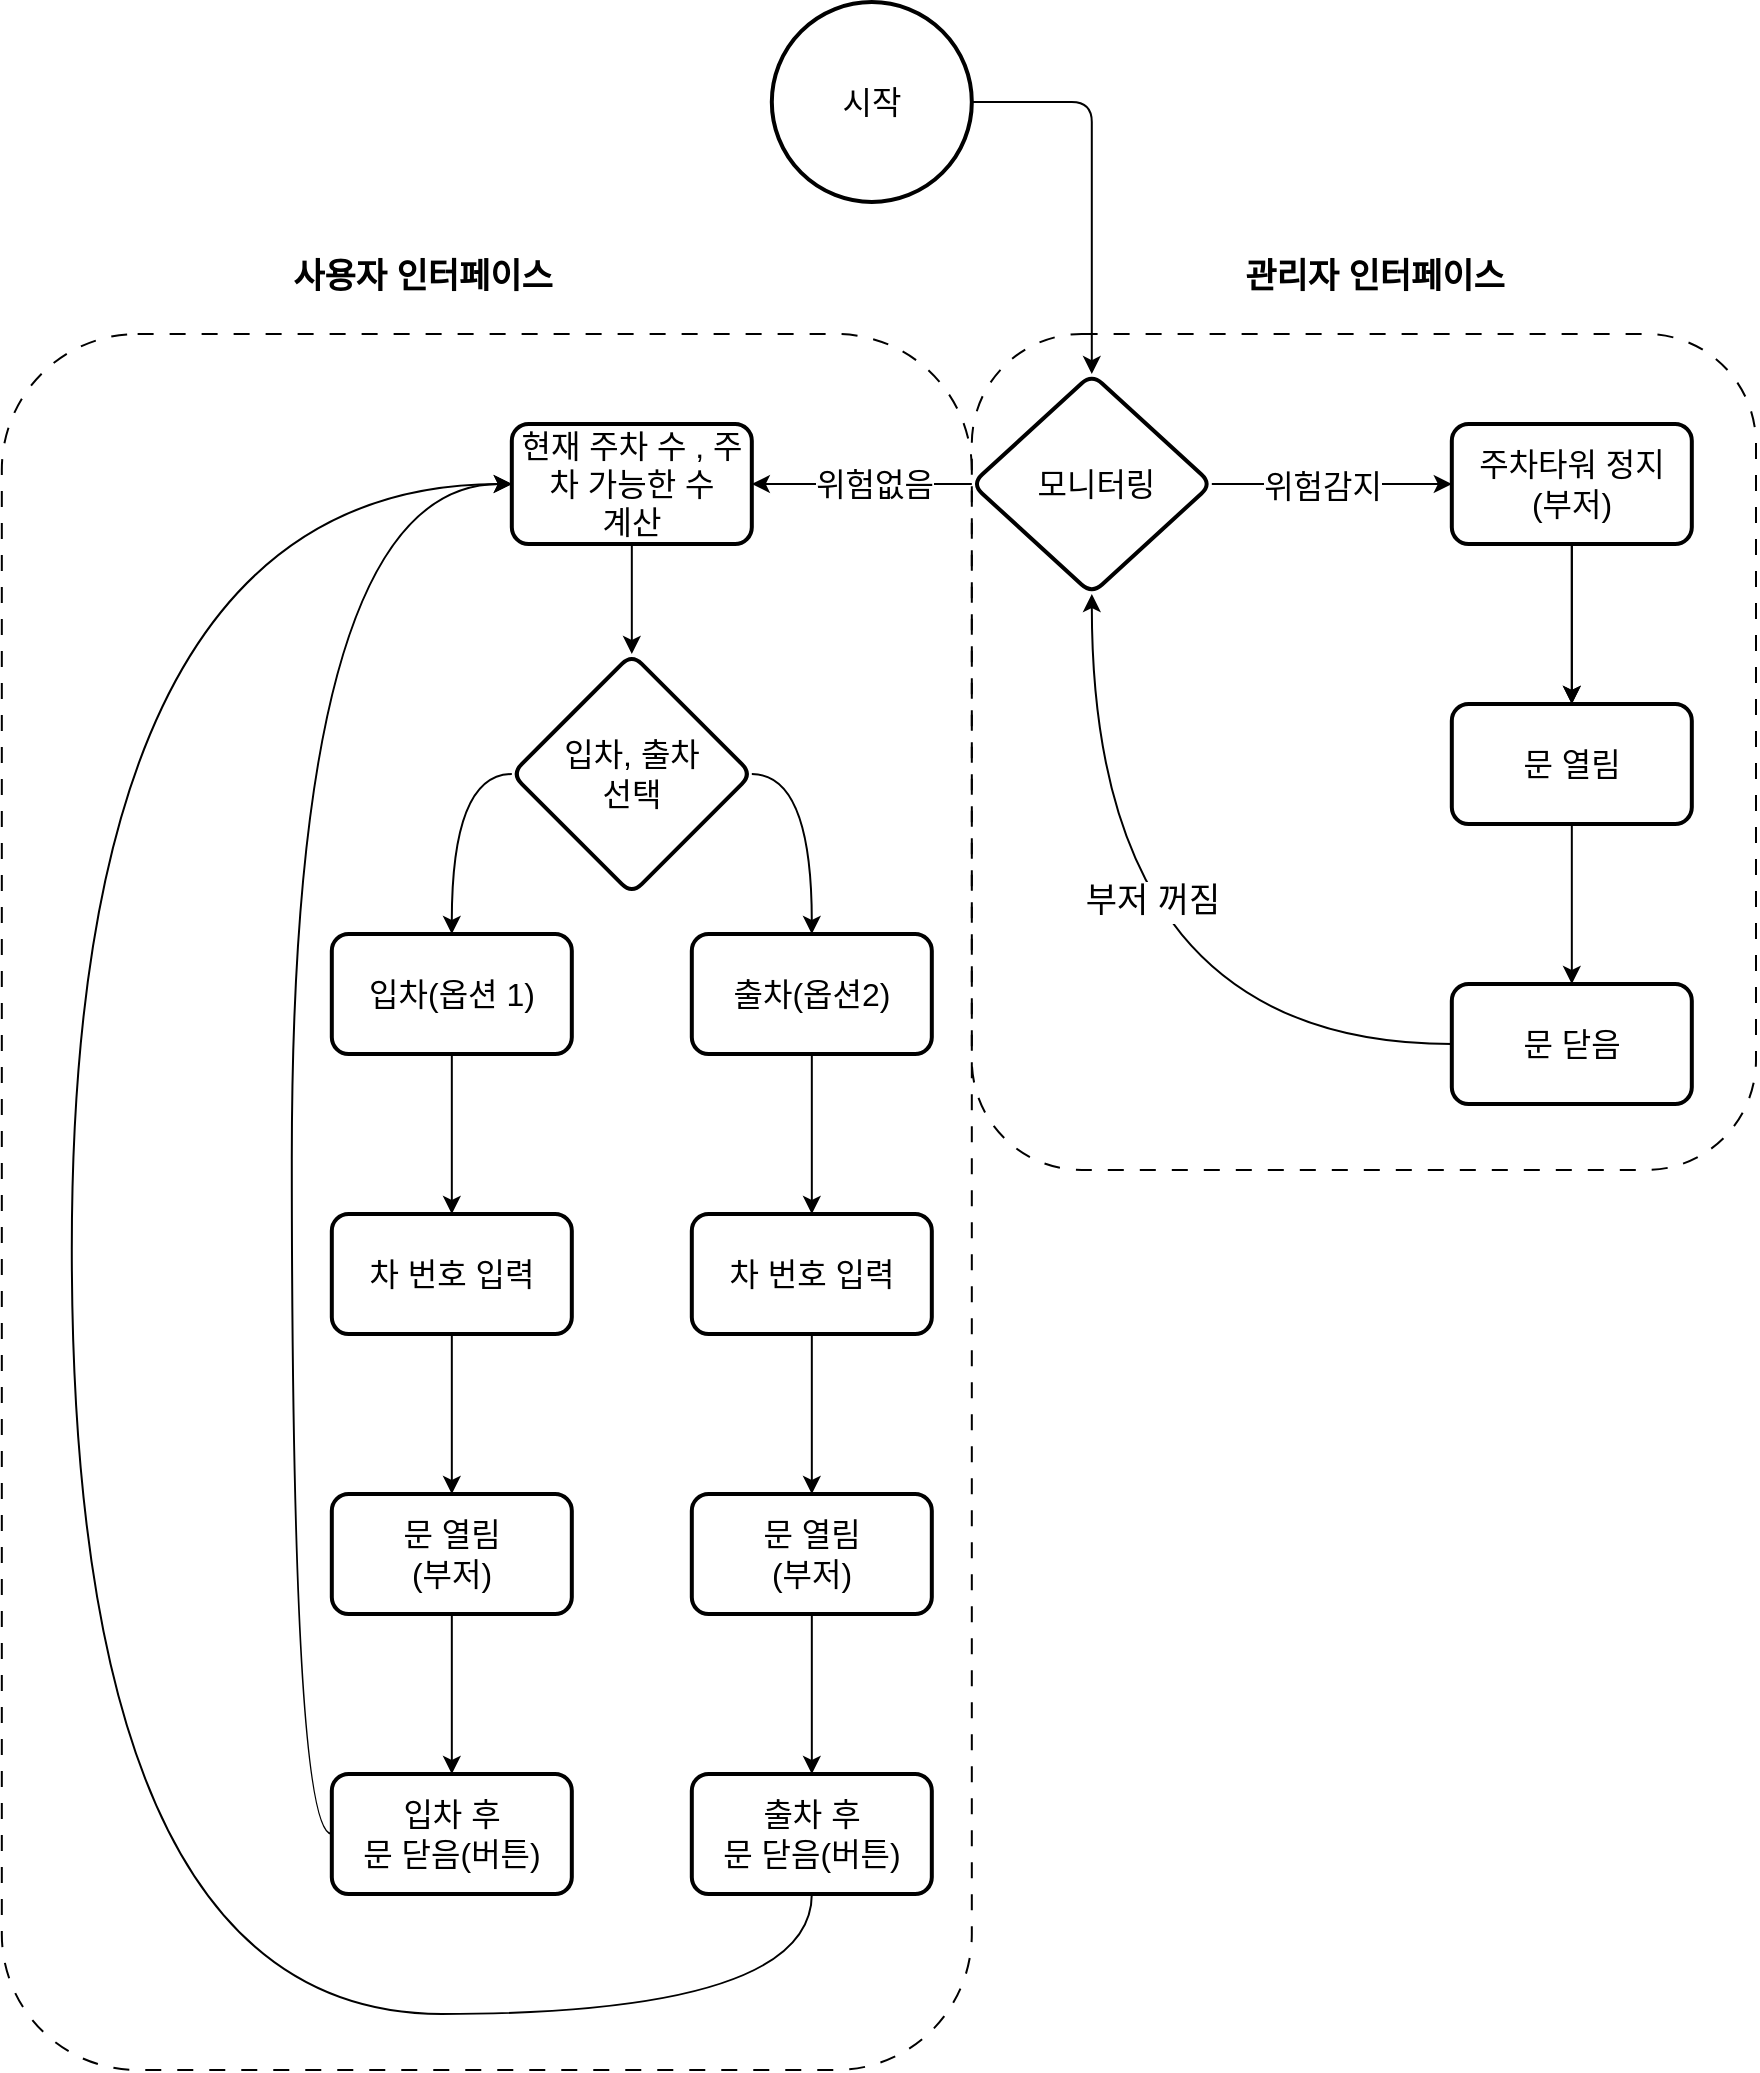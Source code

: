 <mxfile version="24.7.17">
  <diagram name="Page-1" id="74e2e168-ea6b-b213-b513-2b3c1d86103e">
    <mxGraphModel dx="1569" dy="1183" grid="0" gridSize="10" guides="1" tooltips="1" connect="1" arrows="1" fold="1" page="0" pageScale="1" pageWidth="1100" pageHeight="850" background="none" math="0" shadow="0">
      <root>
        <mxCell id="0" />
        <mxCell id="1" parent="0" />
        <mxCell id="m1rOK3dyOLun7e9Ay79T-4" value="" style="edgeStyle=orthogonalEdgeStyle;rounded=0;orthogonalLoop=1;jettySize=auto;html=1;exitX=1;exitY=0.5;exitDx=0;exitDy=0;curved=1;fontSize=16;" parent="1" source="m1rOK3dyOLun7e9Ay79T-23" target="m1rOK3dyOLun7e9Ay79T-3" edge="1">
          <mxGeometry relative="1" as="geometry">
            <mxPoint x="419.91" y="470" as="sourcePoint" />
          </mxGeometry>
        </mxCell>
        <mxCell id="m1rOK3dyOLun7e9Ay79T-6" style="edgeStyle=orthogonalEdgeStyle;rounded=0;orthogonalLoop=1;jettySize=auto;html=1;exitX=0;exitY=0.5;exitDx=0;exitDy=0;curved=1;fontSize=16;" parent="1" source="m1rOK3dyOLun7e9Ay79T-23" target="m1rOK3dyOLun7e9Ay79T-5" edge="1">
          <mxGeometry relative="1" as="geometry">
            <mxPoint x="309.91" y="460" as="sourcePoint" />
          </mxGeometry>
        </mxCell>
        <mxCell id="m1rOK3dyOLun7e9Ay79T-50" style="edgeStyle=orthogonalEdgeStyle;rounded=1;orthogonalLoop=1;jettySize=auto;html=1;curved=0;fontSize=16;exitX=1;exitY=0.5;exitDx=0;exitDy=0;exitPerimeter=0;" parent="1" source="m1rOK3dyOLun7e9Ay79T-2" target="m1rOK3dyOLun7e9Ay79T-21" edge="1">
          <mxGeometry relative="1" as="geometry">
            <mxPoint x="589.91" y="235" as="targetPoint" />
          </mxGeometry>
        </mxCell>
        <mxCell id="m1rOK3dyOLun7e9Ay79T-2" value="시작" style="strokeWidth=2;html=1;shape=mxgraph.flowchart.start_2;whiteSpace=wrap;fontSize=16;" parent="1" vertex="1">
          <mxGeometry x="429.91" y="84" width="100" height="100" as="geometry" />
        </mxCell>
        <mxCell id="m1rOK3dyOLun7e9Ay79T-18" value="" style="edgeStyle=orthogonalEdgeStyle;rounded=0;orthogonalLoop=1;jettySize=auto;html=1;fontSize=16;" parent="1" source="m1rOK3dyOLun7e9Ay79T-3" target="m1rOK3dyOLun7e9Ay79T-14" edge="1">
          <mxGeometry relative="1" as="geometry" />
        </mxCell>
        <mxCell id="m1rOK3dyOLun7e9Ay79T-3" value="출차(옵션2)" style="whiteSpace=wrap;html=1;rounded=1;arcSize=14;strokeWidth=2;fontSize=16;" parent="1" vertex="1">
          <mxGeometry x="389.91" y="550" width="120" height="60" as="geometry" />
        </mxCell>
        <mxCell id="m1rOK3dyOLun7e9Ay79T-8" value="" style="edgeStyle=orthogonalEdgeStyle;rounded=0;orthogonalLoop=1;jettySize=auto;html=1;fontSize=16;" parent="1" source="m1rOK3dyOLun7e9Ay79T-5" target="m1rOK3dyOLun7e9Ay79T-7" edge="1">
          <mxGeometry relative="1" as="geometry" />
        </mxCell>
        <mxCell id="m1rOK3dyOLun7e9Ay79T-5" value="입차(옵션 1)" style="whiteSpace=wrap;html=1;rounded=1;arcSize=14;strokeWidth=2;fontSize=16;" parent="1" vertex="1">
          <mxGeometry x="209.91" y="550" width="120" height="60" as="geometry" />
        </mxCell>
        <mxCell id="m1rOK3dyOLun7e9Ay79T-10" value="" style="edgeStyle=orthogonalEdgeStyle;rounded=0;orthogonalLoop=1;jettySize=auto;html=1;fontSize=16;" parent="1" source="m1rOK3dyOLun7e9Ay79T-7" target="m1rOK3dyOLun7e9Ay79T-9" edge="1">
          <mxGeometry relative="1" as="geometry" />
        </mxCell>
        <mxCell id="m1rOK3dyOLun7e9Ay79T-7" value="차 번호 입력" style="whiteSpace=wrap;html=1;rounded=1;arcSize=14;strokeWidth=2;fontSize=16;" parent="1" vertex="1">
          <mxGeometry x="209.91" y="690" width="120" height="60" as="geometry" />
        </mxCell>
        <mxCell id="m1rOK3dyOLun7e9Ay79T-12" value="" style="edgeStyle=orthogonalEdgeStyle;rounded=0;orthogonalLoop=1;jettySize=auto;html=1;fontSize=16;" parent="1" source="m1rOK3dyOLun7e9Ay79T-9" target="m1rOK3dyOLun7e9Ay79T-11" edge="1">
          <mxGeometry relative="1" as="geometry" />
        </mxCell>
        <mxCell id="m1rOK3dyOLun7e9Ay79T-9" value="문 열림&lt;br style=&quot;font-size: 16px;&quot;&gt;(부저)" style="whiteSpace=wrap;html=1;rounded=1;arcSize=14;strokeWidth=2;fontSize=16;" parent="1" vertex="1">
          <mxGeometry x="209.91" y="830" width="120" height="60" as="geometry" />
        </mxCell>
        <mxCell id="m1rOK3dyOLun7e9Ay79T-66" style="edgeStyle=orthogonalEdgeStyle;rounded=0;orthogonalLoop=1;jettySize=auto;html=1;exitX=0;exitY=0.5;exitDx=0;exitDy=0;entryX=0;entryY=0.5;entryDx=0;entryDy=0;curved=1;" parent="1" source="m1rOK3dyOLun7e9Ay79T-11" target="m1rOK3dyOLun7e9Ay79T-24" edge="1">
          <mxGeometry relative="1" as="geometry" />
        </mxCell>
        <mxCell id="m1rOK3dyOLun7e9Ay79T-11" value="입차 후&lt;br style=&quot;font-size: 16px;&quot;&gt;문 닫음(버튼)" style="whiteSpace=wrap;html=1;rounded=1;arcSize=14;strokeWidth=2;fontSize=16;" parent="1" vertex="1">
          <mxGeometry x="209.91" y="970" width="120" height="60" as="geometry" />
        </mxCell>
        <mxCell id="m1rOK3dyOLun7e9Ay79T-13" value="" style="edgeStyle=orthogonalEdgeStyle;rounded=0;orthogonalLoop=1;jettySize=auto;html=1;fontSize=16;" parent="1" source="m1rOK3dyOLun7e9Ay79T-14" target="m1rOK3dyOLun7e9Ay79T-16" edge="1">
          <mxGeometry relative="1" as="geometry" />
        </mxCell>
        <mxCell id="m1rOK3dyOLun7e9Ay79T-14" value="차 번호 입력" style="whiteSpace=wrap;html=1;rounded=1;arcSize=14;strokeWidth=2;fontSize=16;" parent="1" vertex="1">
          <mxGeometry x="389.91" y="690" width="120" height="60" as="geometry" />
        </mxCell>
        <mxCell id="m1rOK3dyOLun7e9Ay79T-15" value="" style="edgeStyle=orthogonalEdgeStyle;rounded=0;orthogonalLoop=1;jettySize=auto;html=1;fontSize=16;" parent="1" source="m1rOK3dyOLun7e9Ay79T-16" target="m1rOK3dyOLun7e9Ay79T-17" edge="1">
          <mxGeometry relative="1" as="geometry" />
        </mxCell>
        <mxCell id="m1rOK3dyOLun7e9Ay79T-16" value="문 열림&lt;br style=&quot;font-size: 16px;&quot;&gt;(부저)" style="whiteSpace=wrap;html=1;rounded=1;arcSize=14;strokeWidth=2;fontSize=16;" parent="1" vertex="1">
          <mxGeometry x="389.91" y="830" width="120" height="60" as="geometry" />
        </mxCell>
        <mxCell id="m1rOK3dyOLun7e9Ay79T-67" style="edgeStyle=orthogonalEdgeStyle;rounded=0;orthogonalLoop=1;jettySize=auto;html=1;entryX=0;entryY=0.5;entryDx=0;entryDy=0;curved=1;exitX=0.5;exitY=1;exitDx=0;exitDy=0;" parent="1" source="m1rOK3dyOLun7e9Ay79T-17" target="m1rOK3dyOLun7e9Ay79T-24" edge="1">
          <mxGeometry relative="1" as="geometry">
            <mxPoint x="189.91" y="1210" as="targetPoint" />
            <Array as="points">
              <mxPoint x="449.91" y="1090" />
              <mxPoint x="79.91" y="1090" />
              <mxPoint x="79.91" y="325" />
            </Array>
          </mxGeometry>
        </mxCell>
        <mxCell id="m1rOK3dyOLun7e9Ay79T-17" value="출차 후&lt;br style=&quot;font-size: 16px;&quot;&gt;문 닫음(버튼)" style="whiteSpace=wrap;html=1;rounded=1;arcSize=14;strokeWidth=2;fontSize=16;" parent="1" vertex="1">
          <mxGeometry x="389.91" y="970" width="120" height="60" as="geometry" />
        </mxCell>
        <mxCell id="m1rOK3dyOLun7e9Ay79T-25" value="" style="edgeStyle=orthogonalEdgeStyle;rounded=0;orthogonalLoop=1;jettySize=auto;html=1;fontSize=16;" parent="1" source="m1rOK3dyOLun7e9Ay79T-21" target="m1rOK3dyOLun7e9Ay79T-24" edge="1">
          <mxGeometry relative="1" as="geometry" />
        </mxCell>
        <mxCell id="m1rOK3dyOLun7e9Ay79T-54" value="위험없음" style="edgeLabel;html=1;align=center;verticalAlign=middle;resizable=0;points=[];fontSize=16;" parent="m1rOK3dyOLun7e9Ay79T-25" vertex="1" connectable="0">
          <mxGeometry x="-0.225" y="-1" relative="1" as="geometry">
            <mxPoint x="-7" y="1" as="offset" />
          </mxGeometry>
        </mxCell>
        <mxCell id="m1rOK3dyOLun7e9Ay79T-42" value="" style="edgeStyle=orthogonalEdgeStyle;rounded=0;orthogonalLoop=1;jettySize=auto;html=1;fontSize=16;exitX=1;exitY=0.5;exitDx=0;exitDy=0;" parent="1" source="m1rOK3dyOLun7e9Ay79T-21" target="m1rOK3dyOLun7e9Ay79T-41" edge="1">
          <mxGeometry relative="1" as="geometry">
            <mxPoint x="649.91" y="370" as="sourcePoint" />
          </mxGeometry>
        </mxCell>
        <mxCell id="m1rOK3dyOLun7e9Ay79T-53" value="위험감지" style="edgeLabel;html=1;align=center;verticalAlign=middle;resizable=0;points=[];fontSize=16;fontColor=#000000;" parent="m1rOK3dyOLun7e9Ay79T-42" vertex="1" connectable="0">
          <mxGeometry x="-0.089" y="-1" relative="1" as="geometry">
            <mxPoint as="offset" />
          </mxGeometry>
        </mxCell>
        <mxCell id="m1rOK3dyOLun7e9Ay79T-21" value="&amp;nbsp;모니터링" style="rhombus;whiteSpace=wrap;html=1;rounded=1;arcSize=14;strokeWidth=2;fontSize=16;" parent="1" vertex="1">
          <mxGeometry x="529.91" y="270" width="120" height="110" as="geometry" />
        </mxCell>
        <mxCell id="m1rOK3dyOLun7e9Ay79T-23" value="입차, 출차&lt;div style=&quot;font-size: 16px;&quot;&gt;선택&lt;/div&gt;" style="rhombus;whiteSpace=wrap;html=1;rounded=1;arcSize=14;strokeWidth=2;fontSize=16;" parent="1" vertex="1">
          <mxGeometry x="299.91" y="410" width="120" height="120" as="geometry" />
        </mxCell>
        <mxCell id="m1rOK3dyOLun7e9Ay79T-64" style="edgeStyle=orthogonalEdgeStyle;rounded=0;orthogonalLoop=1;jettySize=auto;html=1;entryX=0.5;entryY=0;entryDx=0;entryDy=0;curved=1;exitX=0.5;exitY=1;exitDx=0;exitDy=0;" parent="1" source="m1rOK3dyOLun7e9Ay79T-24" target="m1rOK3dyOLun7e9Ay79T-23" edge="1">
          <mxGeometry relative="1" as="geometry" />
        </mxCell>
        <mxCell id="m1rOK3dyOLun7e9Ay79T-24" value="현재 주차 수 , 주차 가능한 수&lt;div&gt;계산&lt;/div&gt;" style="whiteSpace=wrap;html=1;rounded=1;arcSize=14;strokeWidth=2;fontSize=16;" parent="1" vertex="1">
          <mxGeometry x="299.91" y="295" width="120" height="60" as="geometry" />
        </mxCell>
        <mxCell id="m1rOK3dyOLun7e9Ay79T-44" value="" style="edgeStyle=orthogonalEdgeStyle;rounded=0;orthogonalLoop=1;jettySize=auto;html=1;fontSize=16;" parent="1" source="m1rOK3dyOLun7e9Ay79T-41" target="m1rOK3dyOLun7e9Ay79T-43" edge="1">
          <mxGeometry relative="1" as="geometry" />
        </mxCell>
        <mxCell id="m1rOK3dyOLun7e9Ay79T-57" value="" style="edgeStyle=orthogonalEdgeStyle;rounded=0;orthogonalLoop=1;jettySize=auto;html=1;" parent="1" source="m1rOK3dyOLun7e9Ay79T-41" target="m1rOK3dyOLun7e9Ay79T-43" edge="1">
          <mxGeometry relative="1" as="geometry" />
        </mxCell>
        <mxCell id="m1rOK3dyOLun7e9Ay79T-41" value="주차타워 정지&lt;br&gt;(부저)" style="whiteSpace=wrap;html=1;rounded=1;arcSize=14;strokeWidth=2;fontSize=16;" parent="1" vertex="1">
          <mxGeometry x="769.91" y="295" width="120" height="60" as="geometry" />
        </mxCell>
        <mxCell id="m1rOK3dyOLun7e9Ay79T-46" value="" style="edgeStyle=orthogonalEdgeStyle;rounded=0;orthogonalLoop=1;jettySize=auto;html=1;fontSize=16;" parent="1" source="m1rOK3dyOLun7e9Ay79T-43" target="m1rOK3dyOLun7e9Ay79T-45" edge="1">
          <mxGeometry relative="1" as="geometry" />
        </mxCell>
        <mxCell id="m1rOK3dyOLun7e9Ay79T-43" value="문 열림" style="whiteSpace=wrap;html=1;rounded=1;arcSize=14;strokeWidth=2;fontSize=16;" parent="1" vertex="1">
          <mxGeometry x="769.91" y="435" width="120" height="60" as="geometry" />
        </mxCell>
        <mxCell id="m1rOK3dyOLun7e9Ay79T-49" style="edgeStyle=orthogonalEdgeStyle;rounded=0;orthogonalLoop=1;jettySize=auto;html=1;entryX=0.5;entryY=1;entryDx=0;entryDy=0;curved=1;fontSize=16;" parent="1" source="m1rOK3dyOLun7e9Ay79T-45" target="m1rOK3dyOLun7e9Ay79T-21" edge="1">
          <mxGeometry relative="1" as="geometry" />
        </mxCell>
        <mxCell id="m1rOK3dyOLun7e9Ay79T-56" value="부저 꺼짐" style="edgeLabel;html=1;align=center;verticalAlign=middle;resizable=0;points=[];fontSize=17;" parent="m1rOK3dyOLun7e9Ay79T-49" vertex="1" connectable="0">
          <mxGeometry x="0.568" y="-44" relative="1" as="geometry">
            <mxPoint x="-14" y="66" as="offset" />
          </mxGeometry>
        </mxCell>
        <mxCell id="m1rOK3dyOLun7e9Ay79T-45" value="문 닫음" style="whiteSpace=wrap;html=1;rounded=1;arcSize=14;strokeWidth=2;fontSize=16;" parent="1" vertex="1">
          <mxGeometry x="769.91" y="575" width="120" height="60" as="geometry" />
        </mxCell>
        <mxCell id="EfGhJG7NhIbh7NF6o-LI-2" value="" style="whiteSpace=wrap;html=1;rounded=1;arcSize=14;strokeWidth=1;fontSize=16;fillColor=none;dashed=1;dashPattern=8 8;" vertex="1" parent="1">
          <mxGeometry x="44.91" y="250" width="485" height="868" as="geometry" />
        </mxCell>
        <mxCell id="EfGhJG7NhIbh7NF6o-LI-3" value="" style="whiteSpace=wrap;html=1;rounded=1;arcSize=14;strokeWidth=1;fontSize=16;fillColor=none;dashed=1;dashPattern=8 8;" vertex="1" parent="1">
          <mxGeometry x="529.91" y="250" width="392.09" height="418" as="geometry" />
        </mxCell>
        <mxCell id="EfGhJG7NhIbh7NF6o-LI-4" value="사용자 인터페이스" style="text;html=1;align=center;verticalAlign=middle;whiteSpace=wrap;rounded=0;strokeWidth=1;fontSize=17;fontStyle=1" vertex="1" parent="1">
          <mxGeometry x="174" y="207" width="163" height="30" as="geometry" />
        </mxCell>
        <mxCell id="EfGhJG7NhIbh7NF6o-LI-6" value="관리자 인터페이스" style="text;html=1;align=center;verticalAlign=middle;whiteSpace=wrap;rounded=0;strokeWidth=1;fontSize=17;fontStyle=1" vertex="1" parent="1">
          <mxGeometry x="649.91" y="207" width="163" height="30" as="geometry" />
        </mxCell>
      </root>
    </mxGraphModel>
  </diagram>
</mxfile>
